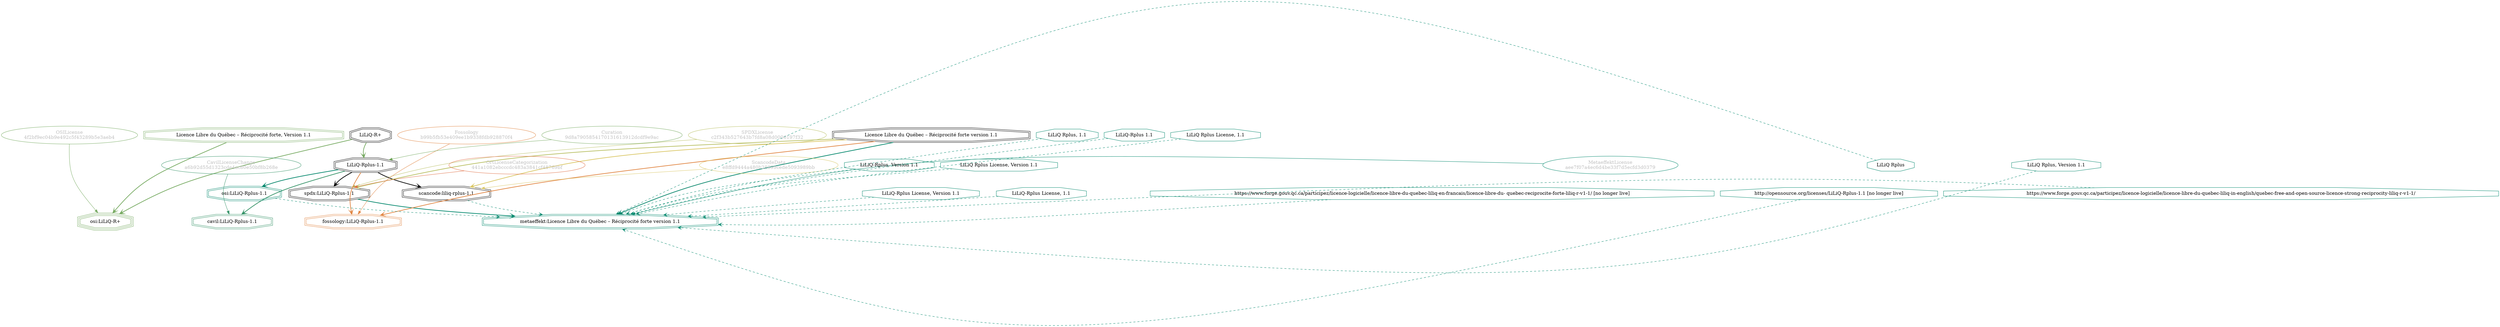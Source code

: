 strict digraph {
    node [shape=box];
    graph [splines=curved];
    2663 [label="SPDXLicense\nc2f343b527643b7fd8a08d0006197f32"
         ,fontcolor=gray
         ,color="#b8bf62"
         ,fillcolor="beige;1"
         ,shape=ellipse];
    2664 [label="spdx:LiLiQ-Rplus-1.1"
         ,shape=doubleoctagon];
    2665 [label="LiLiQ-Rplus-1.1"
         ,shape=doubleoctagon];
    2666 [label="Licence Libre du Québec – Réciprocité forte version 1.1"
         ,shape=doubleoctagon];
    5118 [label="OSILicense\n4f2bf9ec04b9e492c5f43289b5e3aeb4"
         ,fontcolor=gray
         ,color="#78ab63"
         ,fillcolor="beige;1"
         ,shape=ellipse];
    5119 [label="osi:LiLiQ-R+"
         ,color="#78ab63"
         ,shape=tripleoctagon];
    5120 [label="LiLiQ-R+"
         ,shape=doubleoctagon];
    5121 [label="Licence Libre du Québec – Réciprocité forte, Version 1.1"
         ,color="#78ab63"
         ,shape=doubleoctagon];
    18650 [label="ScancodeData\ne8ffd9444a480b28899cede5093989bb"
          ,fontcolor=gray
          ,color="#dac767"
          ,fillcolor="beige;1"
          ,shape=ellipse];
    18651 [label="scancode:liliq-rplus-1.1"
          ,shape=doubleoctagon];
    27863 [label="Fossology\nb99b5fb53e409ee1b9338fdb928870f4"
          ,fontcolor=gray
          ,color="#e18745"
          ,fillcolor="beige;1"
          ,shape=ellipse];
    27864 [label="fossology:LiLiQ-Rplus-1.1"
          ,color="#e18745"
          ,shape=doubleoctagon];
    28805 [label="OrtLicenseCategorization\n441a1082ebcccdc483a3841cf48769bf"
          ,fontcolor=gray
          ,color="#e06f45"
          ,fillcolor="beige;1"
          ,shape=ellipse];
    37102 [label="CavilLicenseChange\na6b92d55d1323cde4ac80e50bf8b268e"
          ,fontcolor=gray
          ,color="#379469"
          ,fillcolor="beige;1"
          ,shape=ellipse];
    37103 [label="cavil:LiLiQ-Rplus-1.1"
          ,color="#379469"
          ,shape=doubleoctagon];
    44512 [label="MetaeffektLicense\naee7f07a4ec6d4be33f7d5ecfd3d0379"
          ,fontcolor=gray
          ,color="#00876c"
          ,fillcolor="beige;1"
          ,shape=ellipse];
    44513 [label="metaeffekt:Licence Libre du Québec – Réciprocité forte version 1.1"
          ,color="#00876c"
          ,shape=doubleoctagon];
    44514 [label="LiLiQ Rplus"
          ,color="#00876c"
          ,shape=octagon];
    44515 [label="LiLiQ Rplus, Version 1.1"
          ,color="#00876c"
          ,shape=octagon];
    44516 [label="LiLiQ Rplus, 1.1"
          ,color="#00876c"
          ,shape=octagon];
    44517 [label="LiLiQ-Rplus, Version 1.1"
          ,color="#00876c"
          ,shape=octagon];
    44518 [label="LiLiQ-Rplus 1.1"
          ,color="#00876c"
          ,shape=octagon];
    44519 [label="LiLiQ Rplus License, Version 1.1"
          ,color="#00876c"
          ,shape=octagon];
    44520 [label="LiLiQ Rplus License, 1.1"
          ,color="#00876c"
          ,shape=octagon];
    44521 [label="LiLiQ-Rplus License, Version 1.1"
          ,color="#00876c"
          ,shape=octagon];
    44522 [label="LiLiQ-Rplus License, 1.1"
          ,color="#00876c"
          ,shape=octagon];
    44523 [label="https://www.forge.gouv.qc.ca/participez/licence-logicielle/licence-libre-du-quebec-liliq-en-francais/licence-libre-du- quebec-reciprocite-forte-liliq-r-v1-1/ [no longer live]"
          ,color="#00876c"
          ,shape=octagon];
    44525 [label="http://opensource.org/licenses/LiLiQ-Rplus-1.1 [no longer live]"
          ,color="#00876c"
          ,shape=octagon];
    44527 [label="https://www.forge.gouv.qc.ca/participez/licence-logicielle/licence-libre-du-quebec-liliq-in-english/quebec-free-and-open-source-licence-strong-reciprocity-liliq-r-v1-1/"
          ,color="#00876c"
          ,shape=octagon];
    44529 [label="osi:LiLiQ-Rplus-1.1"
          ,color="#00876c"
          ,shape=doubleoctagon];
    56023 [label="Curation\n9d8a7905854170131613912dcdf9e9ac"
          ,fontcolor=gray
          ,color="#78ab63"
          ,fillcolor="beige;1"
          ,shape=ellipse];
    2663 -> 2664 [weight=0.5
                 ,color="#b8bf62"];
    2664 -> 44513 [style=bold
                  ,arrowhead=vee
                  ,weight=0.7
                  ,color="#00876c"];
    2665 -> 2664 [style=bold
                 ,arrowhead=vee
                 ,weight=0.7];
    2665 -> 18651 [style=bold
                  ,arrowhead=vee
                  ,weight=0.7];
    2665 -> 27864 [style=bold
                  ,arrowhead=vee
                  ,weight=0.7
                  ,color="#e18745"];
    2665 -> 37103 [style=bold
                  ,arrowhead=vee
                  ,weight=0.7
                  ,color="#379469"];
    2665 -> 37103 [style=bold
                  ,arrowhead=vee
                  ,weight=0.7
                  ,color="#379469"];
    2665 -> 44529 [style=bold
                  ,arrowhead=vee
                  ,weight=0.7
                  ,color="#00876c"];
    2666 -> 2664 [style=bold
                 ,arrowhead=vee
                 ,weight=0.7
                 ,color="#b8bf62"];
    2666 -> 18651 [style=bold
                  ,arrowhead=vee
                  ,weight=0.7
                  ,color="#dac767"];
    2666 -> 27864 [style=bold
                  ,arrowhead=vee
                  ,weight=0.7
                  ,color="#e18745"];
    2666 -> 44513 [style=bold
                  ,arrowhead=vee
                  ,weight=0.7
                  ,color="#00876c"];
    5118 -> 5119 [weight=0.5
                 ,color="#78ab63"];
    5120 -> 2665 [style=bold
                 ,arrowhead=vee
                 ,weight=0.7
                 ,color="#78ab63"];
    5120 -> 5119 [style=bold
                 ,arrowhead=vee
                 ,weight=0.7
                 ,color="#78ab63"];
    5121 -> 5119 [style=bold
                 ,arrowhead=vee
                 ,weight=0.7
                 ,color="#78ab63"];
    18650 -> 18651 [weight=0.5
                   ,color="#dac767"];
    18651 -> 44513 [style=dashed
                   ,arrowhead=vee
                   ,weight=0.5
                   ,color="#00876c"];
    27863 -> 27864 [weight=0.5
                   ,color="#e18745"];
    28805 -> 2664 [weight=0.5
                  ,color="#e06f45"];
    37102 -> 37103 [weight=0.5
                   ,color="#379469"];
    44512 -> 44513 [weight=0.5
                   ,color="#00876c"];
    44514 -> 44513 [style=dashed
                   ,arrowhead=vee
                   ,weight=0.5
                   ,color="#00876c"];
    44515 -> 44513 [style=dashed
                   ,arrowhead=vee
                   ,weight=0.5
                   ,color="#00876c"];
    44516 -> 44513 [style=dashed
                   ,arrowhead=vee
                   ,weight=0.5
                   ,color="#00876c"];
    44517 -> 44513 [style=dashed
                   ,arrowhead=vee
                   ,weight=0.5
                   ,color="#00876c"];
    44518 -> 44513 [style=dashed
                   ,arrowhead=vee
                   ,weight=0.5
                   ,color="#00876c"];
    44519 -> 44513 [style=dashed
                   ,arrowhead=vee
                   ,weight=0.5
                   ,color="#00876c"];
    44520 -> 44513 [style=dashed
                   ,arrowhead=vee
                   ,weight=0.5
                   ,color="#00876c"];
    44521 -> 44513 [style=dashed
                   ,arrowhead=vee
                   ,weight=0.5
                   ,color="#00876c"];
    44522 -> 44513 [style=dashed
                   ,arrowhead=vee
                   ,weight=0.5
                   ,color="#00876c"];
    44523 -> 44513 [style=dashed
                   ,arrowhead=vee
                   ,weight=0.5
                   ,color="#00876c"];
    44525 -> 44513 [style=dashed
                   ,arrowhead=vee
                   ,weight=0.5
                   ,color="#00876c"];
    44527 -> 44513 [style=dashed
                   ,arrowhead=vee
                   ,weight=0.5
                   ,color="#00876c"];
    44529 -> 44513 [style=dashed
                   ,arrowhead=vee
                   ,weight=0.5
                   ,color="#00876c"];
    56023 -> 2665 [weight=0.5
                  ,color="#78ab63"];
}
